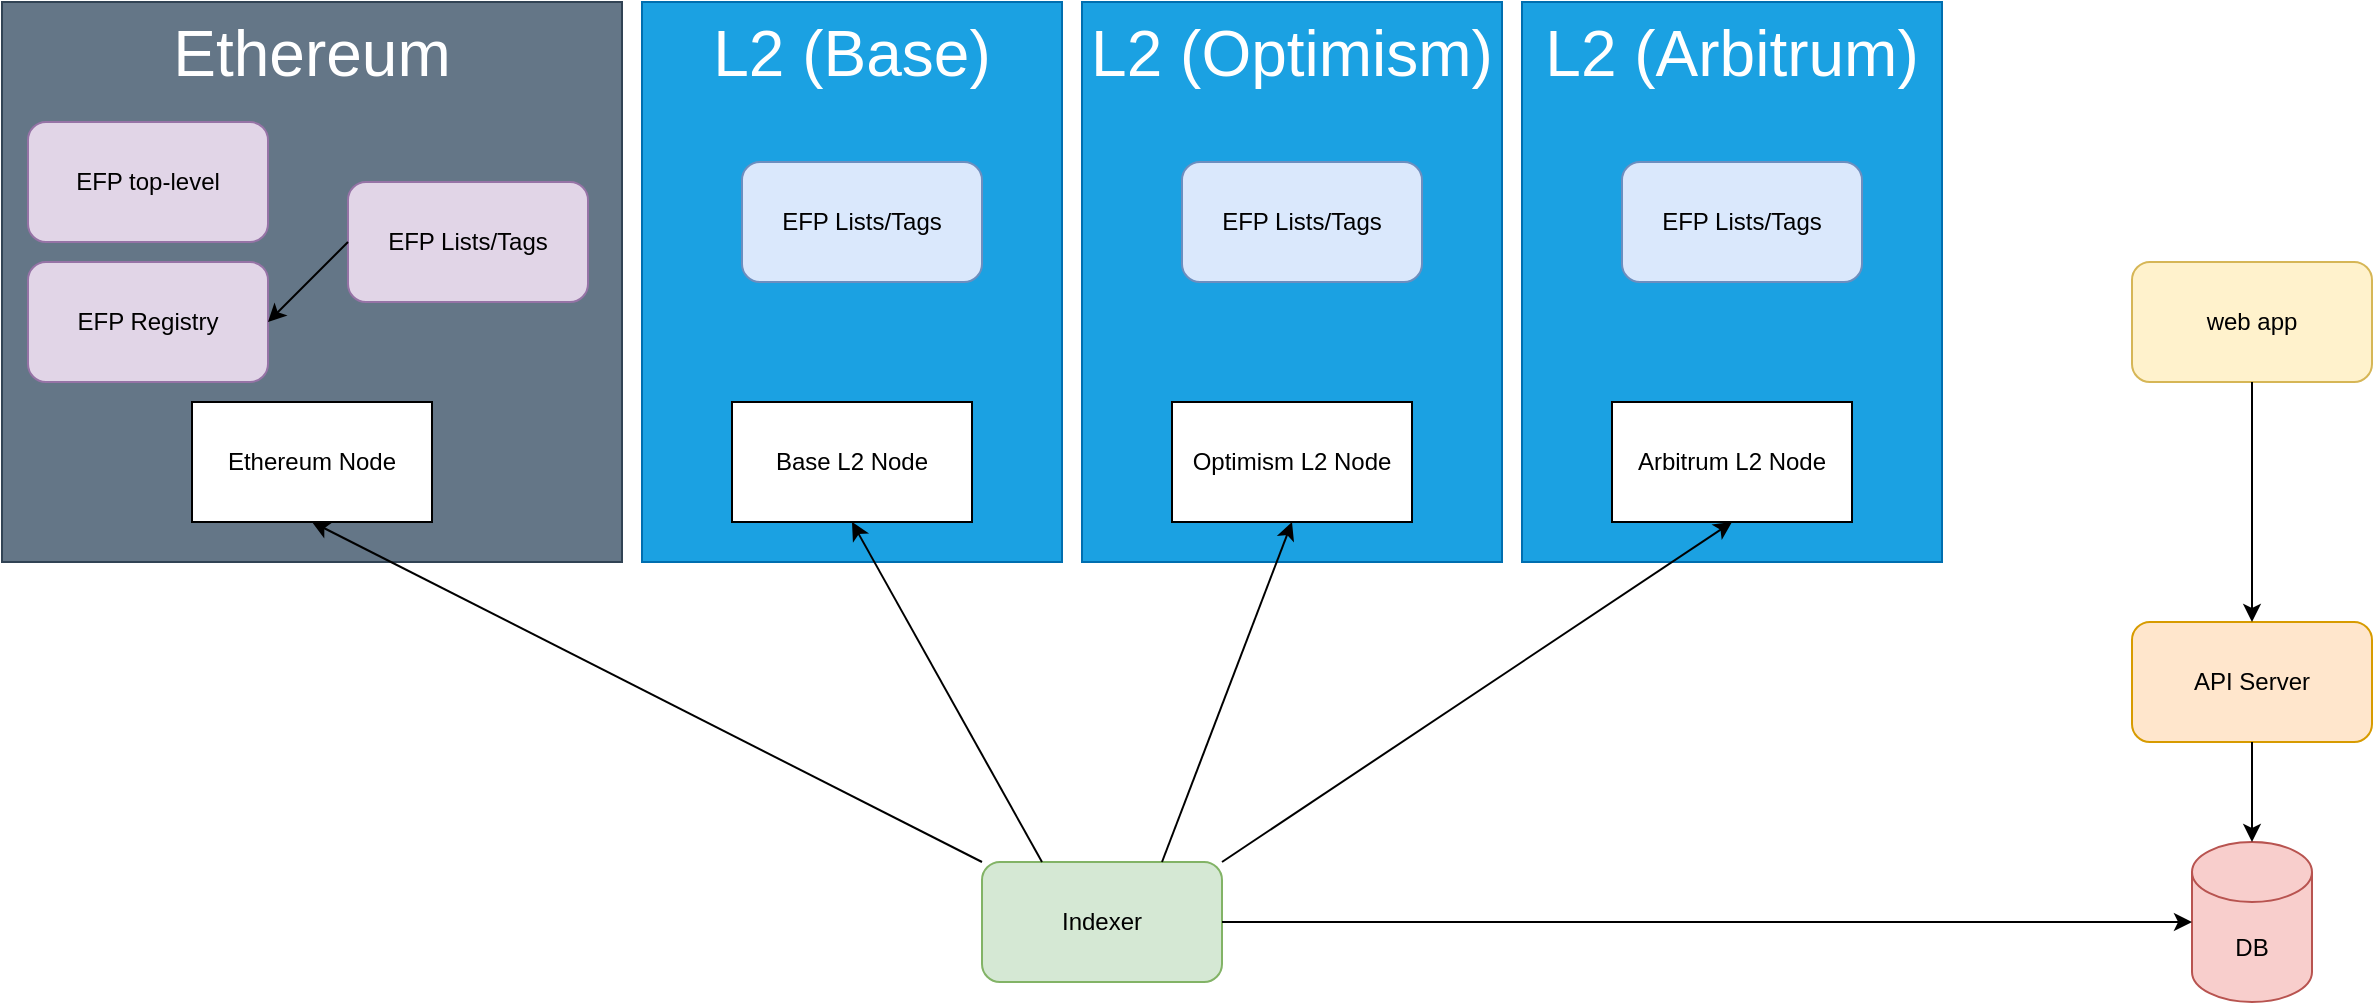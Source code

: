 <mxfile version="22.0.3" type="github">
  <diagram id="R2lEEEUBdFMjLlhIrx00" name="Page-1">
    <mxGraphModel dx="1404" dy="706" grid="1" gridSize="10" guides="1" tooltips="1" connect="1" arrows="1" fold="1" page="1" pageScale="1" pageWidth="850" pageHeight="1100" math="0" shadow="0" extFonts="Permanent Marker^https://fonts.googleapis.com/css?family=Permanent+Marker">
      <root>
        <mxCell id="0" />
        <mxCell id="1" parent="0" />
        <mxCell id="BEmksynk4JxRS4-cZj01-1" value="Ethereum" style="rounded=0;whiteSpace=wrap;html=1;fillColor=#647687;strokeColor=#314354;fontColor=#ffffff;verticalAlign=top;fontSize=32;" parent="1" vertex="1">
          <mxGeometry x="10" y="80" width="310" height="280" as="geometry" />
        </mxCell>
        <mxCell id="BEmksynk4JxRS4-cZj01-2" value="DB" style="shape=cylinder3;whiteSpace=wrap;html=1;boundedLbl=1;backgroundOutline=1;size=15;fillColor=#f8cecc;strokeColor=#b85450;" parent="1" vertex="1">
          <mxGeometry x="1105" y="500" width="60" height="80" as="geometry" />
        </mxCell>
        <mxCell id="BEmksynk4JxRS4-cZj01-3" value="API Server" style="rounded=1;whiteSpace=wrap;html=1;fillColor=#ffe6cc;strokeColor=#d79b00;" parent="1" vertex="1">
          <mxGeometry x="1075" y="390" width="120" height="60" as="geometry" />
        </mxCell>
        <mxCell id="BEmksynk4JxRS4-cZj01-4" value="web app" style="rounded=1;whiteSpace=wrap;html=1;fillColor=#fff2cc;strokeColor=#d6b656;" parent="1" vertex="1">
          <mxGeometry x="1075" y="210" width="120" height="60" as="geometry" />
        </mxCell>
        <mxCell id="BEmksynk4JxRS4-cZj01-5" value="" style="endArrow=classic;html=1;rounded=0;exitX=0.5;exitY=1;exitDx=0;exitDy=0;entryX=0.5;entryY=0;entryDx=0;entryDy=0;" parent="1" source="BEmksynk4JxRS4-cZj01-4" target="BEmksynk4JxRS4-cZj01-3" edge="1">
          <mxGeometry width="50" height="50" relative="1" as="geometry">
            <mxPoint x="935" y="450" as="sourcePoint" />
            <mxPoint x="985" y="400" as="targetPoint" />
          </mxGeometry>
        </mxCell>
        <mxCell id="BEmksynk4JxRS4-cZj01-6" value="" style="endArrow=classic;html=1;rounded=0;exitX=0.5;exitY=1;exitDx=0;exitDy=0;entryX=0.5;entryY=0;entryDx=0;entryDy=0;entryPerimeter=0;" parent="1" source="BEmksynk4JxRS4-cZj01-3" target="BEmksynk4JxRS4-cZj01-2" edge="1">
          <mxGeometry width="50" height="50" relative="1" as="geometry">
            <mxPoint x="935" y="450" as="sourcePoint" />
            <mxPoint x="985" y="400" as="targetPoint" />
          </mxGeometry>
        </mxCell>
        <mxCell id="BEmksynk4JxRS4-cZj01-7" value="Indexer" style="rounded=1;whiteSpace=wrap;html=1;fillColor=#d5e8d4;strokeColor=#82b366;" parent="1" vertex="1">
          <mxGeometry x="500" y="510" width="120" height="60" as="geometry" />
        </mxCell>
        <mxCell id="BEmksynk4JxRS4-cZj01-8" value="" style="endArrow=classic;html=1;rounded=0;exitX=1;exitY=0.5;exitDx=0;exitDy=0;entryX=0;entryY=0.5;entryDx=0;entryDy=0;entryPerimeter=0;" parent="1" source="BEmksynk4JxRS4-cZj01-7" target="BEmksynk4JxRS4-cZj01-2" edge="1">
          <mxGeometry width="50" height="50" relative="1" as="geometry">
            <mxPoint x="935" y="450" as="sourcePoint" />
            <mxPoint x="985" y="400" as="targetPoint" />
          </mxGeometry>
        </mxCell>
        <mxCell id="BEmksynk4JxRS4-cZj01-9" value="EFP Registry" style="rounded=1;whiteSpace=wrap;html=1;fillColor=#e1d5e7;strokeColor=#9673a6;" parent="1" vertex="1">
          <mxGeometry x="23" y="210" width="120" height="60" as="geometry" />
        </mxCell>
        <mxCell id="BEmksynk4JxRS4-cZj01-10" value="EFP Lists/Tags" style="rounded=1;whiteSpace=wrap;html=1;fillColor=#e1d5e7;strokeColor=#9673a6;" parent="1" vertex="1">
          <mxGeometry x="183" y="170" width="120" height="60" as="geometry" />
        </mxCell>
        <mxCell id="BEmksynk4JxRS4-cZj01-15" value="L2 (Base)" style="rounded=0;whiteSpace=wrap;html=1;fillColor=#1ba1e2;strokeColor=#006EAF;fontColor=#ffffff;verticalAlign=top;fontSize=32;" parent="1" vertex="1">
          <mxGeometry x="330" y="80" width="210" height="280" as="geometry" />
        </mxCell>
        <mxCell id="BEmksynk4JxRS4-cZj01-16" value="EFP Lists/Tags" style="rounded=1;whiteSpace=wrap;html=1;fillColor=#dae8fc;strokeColor=#6c8ebf;" parent="1" vertex="1">
          <mxGeometry x="380" y="160" width="120" height="60" as="geometry" />
        </mxCell>
        <mxCell id="BEmksynk4JxRS4-cZj01-19" value="Base L2 Node" style="rounded=0;whiteSpace=wrap;html=1;" parent="1" vertex="1">
          <mxGeometry x="375" y="280" width="120" height="60" as="geometry" />
        </mxCell>
        <mxCell id="BEmksynk4JxRS4-cZj01-20" value="Ethereum Node" style="rounded=0;whiteSpace=wrap;html=1;" parent="1" vertex="1">
          <mxGeometry x="105" y="280" width="120" height="60" as="geometry" />
        </mxCell>
        <mxCell id="BEmksynk4JxRS4-cZj01-21" value="L2 (Optimism)" style="rounded=0;whiteSpace=wrap;html=1;fillColor=#1ba1e2;strokeColor=#006EAF;fontColor=#ffffff;verticalAlign=top;fontSize=32;" parent="1" vertex="1">
          <mxGeometry x="550" y="80" width="210" height="280" as="geometry" />
        </mxCell>
        <mxCell id="BEmksynk4JxRS4-cZj01-22" value="EFP Lists/Tags" style="rounded=1;whiteSpace=wrap;html=1;fillColor=#dae8fc;strokeColor=#6c8ebf;" parent="1" vertex="1">
          <mxGeometry x="600" y="160" width="120" height="60" as="geometry" />
        </mxCell>
        <mxCell id="BEmksynk4JxRS4-cZj01-23" value="Optimism L2 Node" style="rounded=0;whiteSpace=wrap;html=1;" parent="1" vertex="1">
          <mxGeometry x="595" y="280" width="120" height="60" as="geometry" />
        </mxCell>
        <mxCell id="BEmksynk4JxRS4-cZj01-24" value="L2 (Arbitrum)" style="rounded=0;whiteSpace=wrap;html=1;fillColor=#1ba1e2;strokeColor=#006EAF;fontColor=#ffffff;verticalAlign=top;fontSize=32;" parent="1" vertex="1">
          <mxGeometry x="770" y="80" width="210" height="280" as="geometry" />
        </mxCell>
        <mxCell id="BEmksynk4JxRS4-cZj01-25" value="EFP Lists/Tags" style="rounded=1;whiteSpace=wrap;html=1;fillColor=#dae8fc;strokeColor=#6c8ebf;" parent="1" vertex="1">
          <mxGeometry x="820" y="160" width="120" height="60" as="geometry" />
        </mxCell>
        <mxCell id="BEmksynk4JxRS4-cZj01-26" value="Arbitrum L2 Node" style="rounded=0;whiteSpace=wrap;html=1;" parent="1" vertex="1">
          <mxGeometry x="815" y="280" width="120" height="60" as="geometry" />
        </mxCell>
        <mxCell id="BEmksynk4JxRS4-cZj01-27" value="" style="endArrow=classic;html=1;rounded=0;exitX=1;exitY=0;exitDx=0;exitDy=0;entryX=0.5;entryY=1;entryDx=0;entryDy=0;" parent="1" source="BEmksynk4JxRS4-cZj01-7" target="BEmksynk4JxRS4-cZj01-26" edge="1">
          <mxGeometry width="50" height="50" relative="1" as="geometry">
            <mxPoint x="580" y="450" as="sourcePoint" />
            <mxPoint x="630" y="400" as="targetPoint" />
          </mxGeometry>
        </mxCell>
        <mxCell id="BEmksynk4JxRS4-cZj01-28" value="" style="endArrow=classic;html=1;rounded=0;exitX=0.75;exitY=0;exitDx=0;exitDy=0;entryX=0.5;entryY=1;entryDx=0;entryDy=0;" parent="1" source="BEmksynk4JxRS4-cZj01-7" target="BEmksynk4JxRS4-cZj01-23" edge="1">
          <mxGeometry width="50" height="50" relative="1" as="geometry">
            <mxPoint x="922" y="517" as="sourcePoint" />
            <mxPoint x="640" y="390" as="targetPoint" />
          </mxGeometry>
        </mxCell>
        <mxCell id="BEmksynk4JxRS4-cZj01-29" value="" style="endArrow=classic;html=1;rounded=0;exitX=0.25;exitY=0;exitDx=0;exitDy=0;entryX=0.5;entryY=1;entryDx=0;entryDy=0;" parent="1" source="BEmksynk4JxRS4-cZj01-7" target="BEmksynk4JxRS4-cZj01-19" edge="1">
          <mxGeometry width="50" height="50" relative="1" as="geometry">
            <mxPoint x="910" y="520" as="sourcePoint" />
            <mxPoint x="665" y="350" as="targetPoint" />
          </mxGeometry>
        </mxCell>
        <mxCell id="BEmksynk4JxRS4-cZj01-30" value="" style="endArrow=classic;html=1;rounded=0;exitX=0;exitY=0;exitDx=0;exitDy=0;entryX=0.5;entryY=1;entryDx=0;entryDy=0;" parent="1" source="BEmksynk4JxRS4-cZj01-7" target="BEmksynk4JxRS4-cZj01-20" edge="1">
          <mxGeometry width="50" height="50" relative="1" as="geometry">
            <mxPoint x="910" y="535" as="sourcePoint" />
            <mxPoint x="445" y="350" as="targetPoint" />
          </mxGeometry>
        </mxCell>
        <mxCell id="DxVxBwizQ_DwNYV1CSNL-1" value="EFP top-level" style="rounded=1;whiteSpace=wrap;html=1;fillColor=#e1d5e7;strokeColor=#9673a6;" vertex="1" parent="1">
          <mxGeometry x="23" y="140" width="120" height="60" as="geometry" />
        </mxCell>
        <mxCell id="DxVxBwizQ_DwNYV1CSNL-2" value="" style="endArrow=classic;html=1;rounded=0;exitX=0;exitY=0.5;exitDx=0;exitDy=0;entryX=1;entryY=0.5;entryDx=0;entryDy=0;" edge="1" parent="1" source="BEmksynk4JxRS4-cZj01-10" target="BEmksynk4JxRS4-cZj01-9">
          <mxGeometry width="50" height="50" relative="1" as="geometry">
            <mxPoint x="640" y="400" as="sourcePoint" />
            <mxPoint x="690" y="350" as="targetPoint" />
          </mxGeometry>
        </mxCell>
      </root>
    </mxGraphModel>
  </diagram>
</mxfile>
